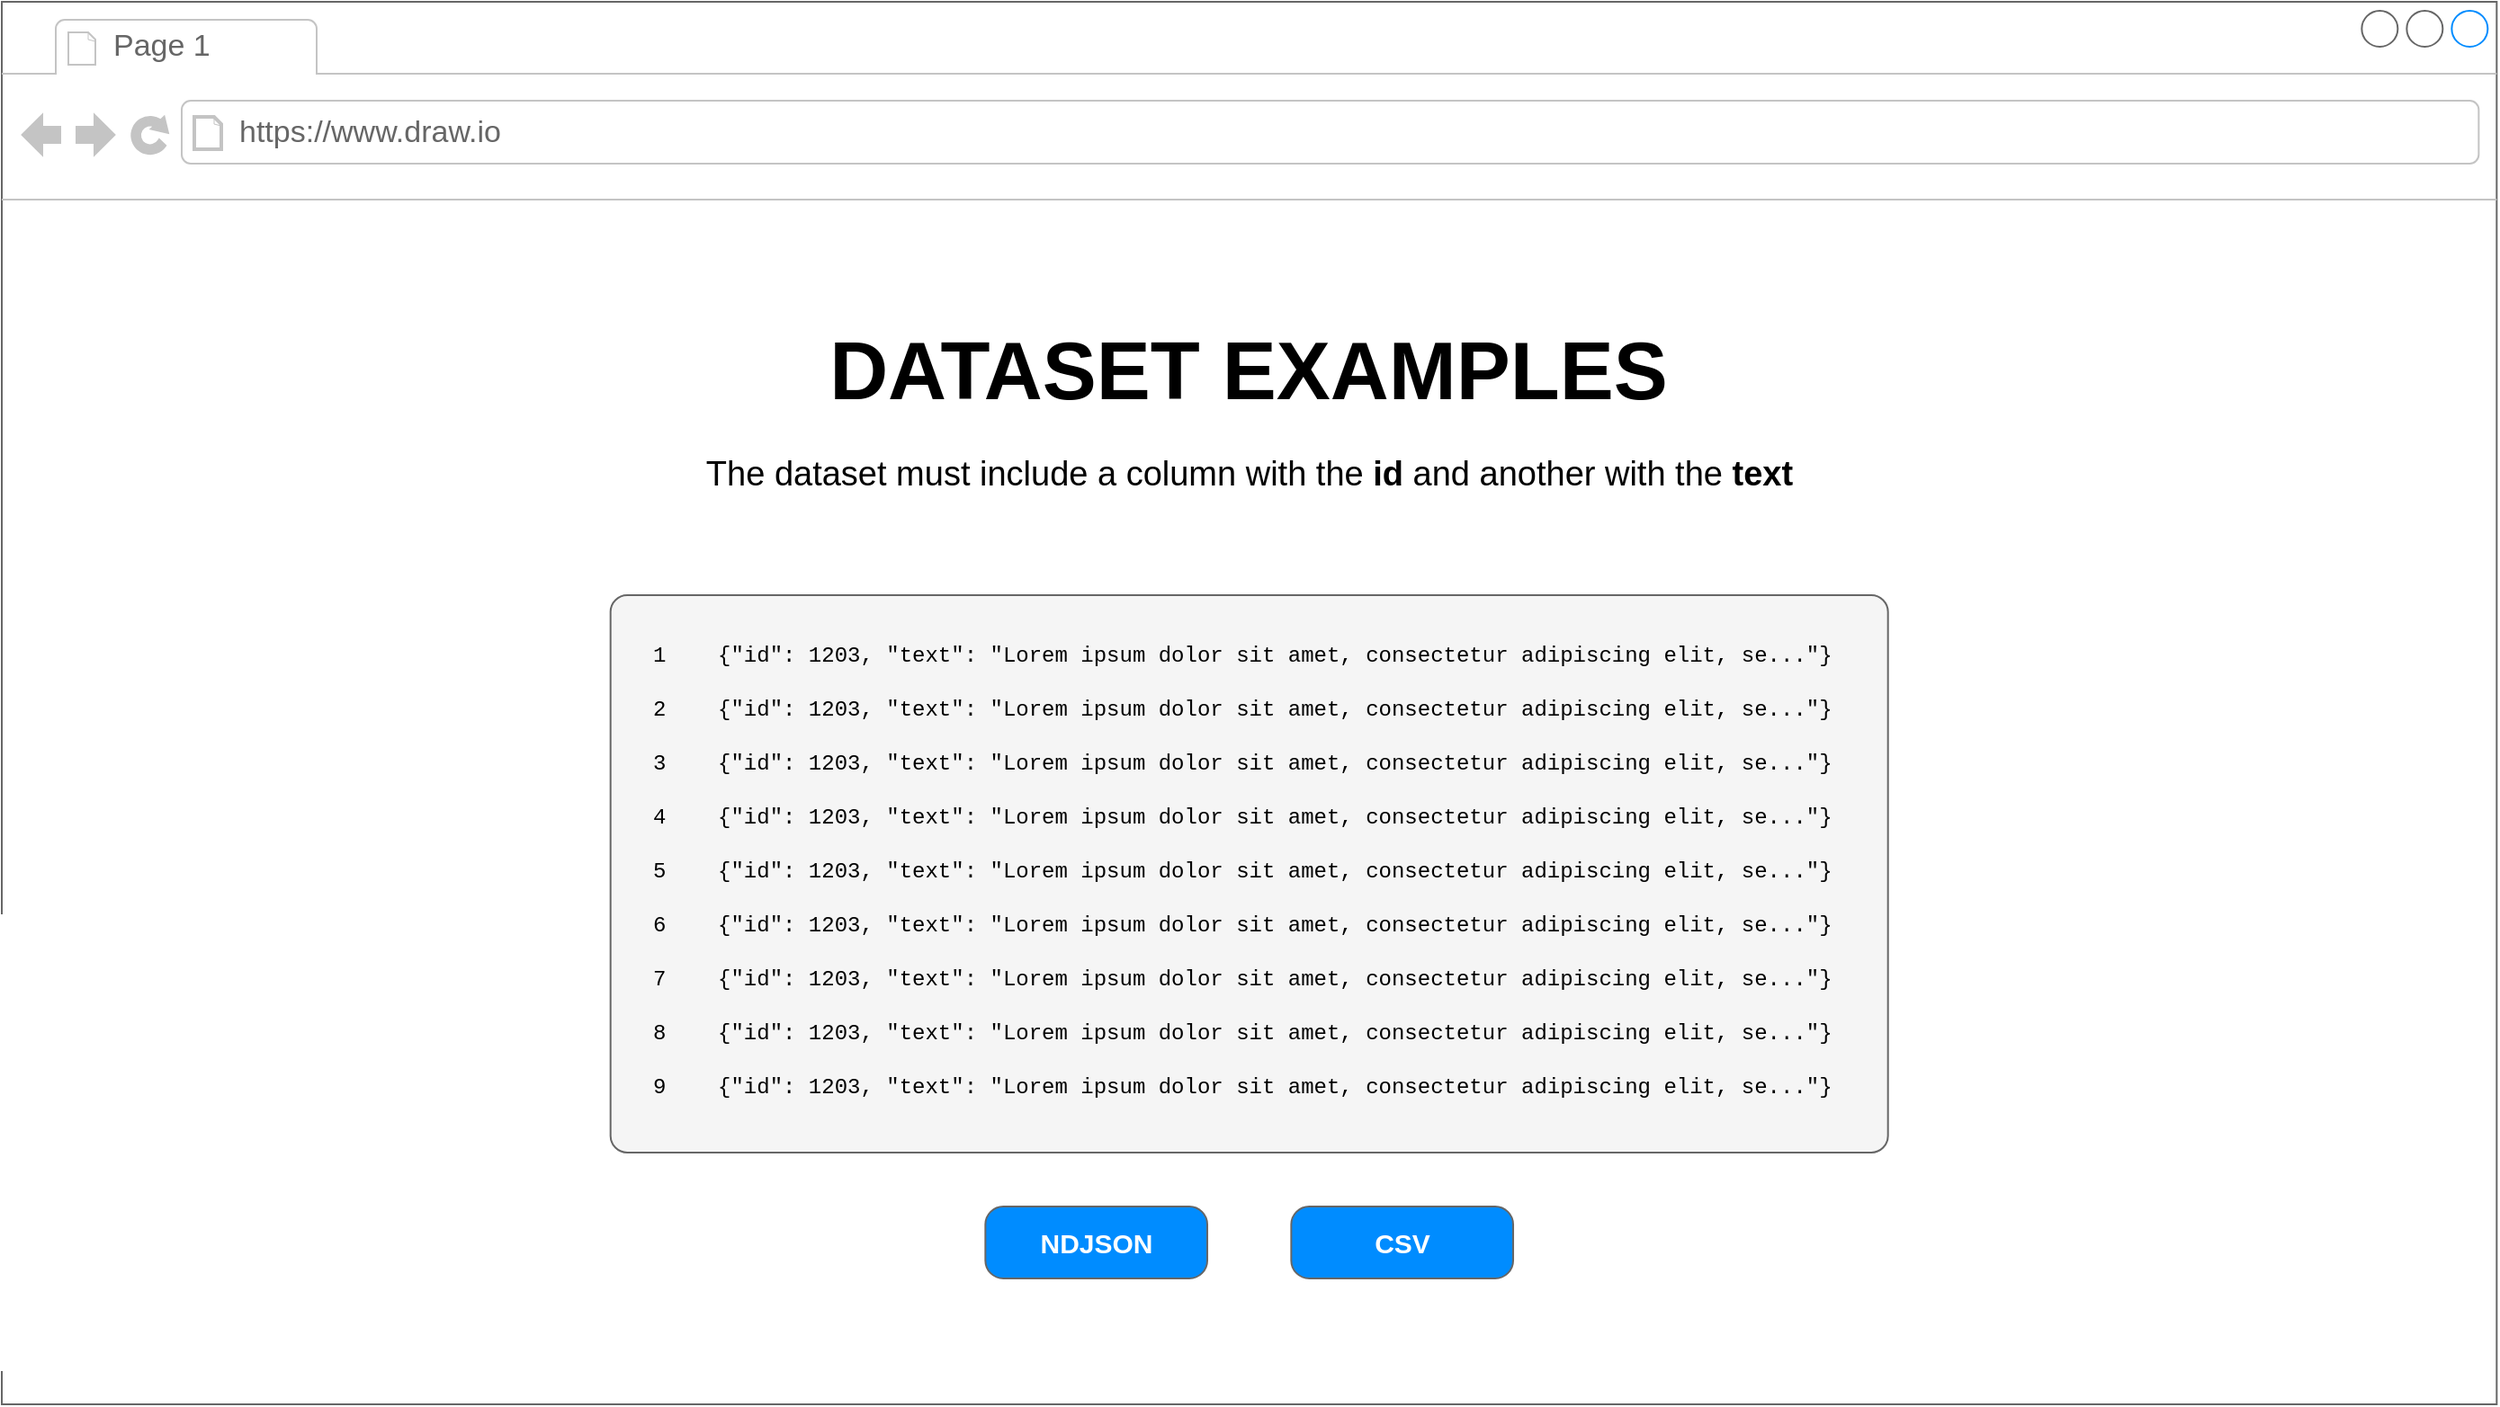 <mxfile version="21.6.5" type="device">
  <diagram name="Page-1" id="rODB4jgNcYu1eCA8YxtC">
    <mxGraphModel dx="1631" dy="872" grid="1" gridSize="10" guides="1" tooltips="1" connect="1" arrows="1" fold="1" page="1" pageScale="1" pageWidth="1600" pageHeight="900" math="0" shadow="0">
      <root>
        <mxCell id="0" />
        <mxCell id="1" parent="0" />
        <mxCell id="exvtsouXaHTVrLyTlHYx-1" value="" style="strokeWidth=1;shadow=0;dashed=0;align=center;shape=mxgraph.mockup.containers.browserWindow;rSize=0;strokeColor=#666666;strokeColor2=#008cff;strokeColor3=#c4c4c4;mainText=,;recursiveResize=0;fontSize=24;html=1;aspect=fixed;" vertex="1" parent="1">
          <mxGeometry y="120" width="1386.67" height="780" as="geometry" />
        </mxCell>
        <mxCell id="exvtsouXaHTVrLyTlHYx-2" value="Page 1" style="strokeWidth=1;shadow=0;dashed=0;align=center;html=1;shape=mxgraph.mockup.containers.anchor;fontSize=17;fontColor=#666666;align=left;whiteSpace=wrap;" vertex="1" parent="exvtsouXaHTVrLyTlHYx-1">
          <mxGeometry x="60" y="12" width="110" height="26" as="geometry" />
        </mxCell>
        <mxCell id="exvtsouXaHTVrLyTlHYx-3" value="https://www.draw.io" style="strokeWidth=1;shadow=0;dashed=0;align=center;html=1;shape=mxgraph.mockup.containers.anchor;rSize=0;fontSize=17;fontColor=#666666;align=left;" vertex="1" parent="exvtsouXaHTVrLyTlHYx-1">
          <mxGeometry x="130" y="60" width="250" height="26" as="geometry" />
        </mxCell>
        <mxCell id="exvtsouXaHTVrLyTlHYx-4" value="DATASET EXAMPLES" style="text;html=1;strokeColor=none;fillColor=none;align=center;verticalAlign=middle;whiteSpace=wrap;rounded=0;fontSize=45;fontStyle=1;" vertex="1" parent="exvtsouXaHTVrLyTlHYx-1">
          <mxGeometry x="448.34" y="170" width="490" height="70" as="geometry" />
        </mxCell>
        <mxCell id="exvtsouXaHTVrLyTlHYx-5" value="The dataset must include a column with the &lt;b&gt;id&lt;/b&gt; and another with the &lt;b&gt;text&lt;/b&gt;" style="text;spacingTop=-5;whiteSpace=wrap;html=1;align=center;fontSize=19;fontFamily=Helvetica;fillColor=none;strokeColor=none;" vertex="1" parent="exvtsouXaHTVrLyTlHYx-1">
          <mxGeometry x="296.88" y="250" width="792.92" height="30" as="geometry" />
        </mxCell>
        <mxCell id="exvtsouXaHTVrLyTlHYx-9" value="" style="rounded=1;whiteSpace=wrap;html=1;fillColor=#f5f5f5;fontColor=#333333;strokeColor=#666666;fontSize=19;arcSize=3;verticalAlign=top;" vertex="1" parent="exvtsouXaHTVrLyTlHYx-1">
          <mxGeometry x="338.34" y="330" width="710" height="310" as="geometry" />
        </mxCell>
        <mxCell id="exvtsouXaHTVrLyTlHYx-41" value="NDJSON" style="strokeWidth=1;shadow=0;dashed=0;align=center;html=1;shape=mxgraph.mockup.buttons.button;strokeColor=#666666;fontColor=#ffffff;mainText=;buttonStyle=round;fontSize=15;fontStyle=1;fillColor=#008cff;whiteSpace=wrap;" vertex="1" parent="exvtsouXaHTVrLyTlHYx-1">
          <mxGeometry x="546.67" y="670" width="123.34" height="40" as="geometry" />
        </mxCell>
        <mxCell id="exvtsouXaHTVrLyTlHYx-42" value="CSV" style="strokeWidth=1;shadow=0;dashed=0;align=center;html=1;shape=mxgraph.mockup.buttons.button;strokeColor=#666666;fontColor=#ffffff;mainText=;buttonStyle=round;fontSize=15;fontStyle=1;fillColor=#008cff;whiteSpace=wrap;" vertex="1" parent="exvtsouXaHTVrLyTlHYx-1">
          <mxGeometry x="716.67" y="670" width="123.34" height="40" as="geometry" />
        </mxCell>
        <mxCell id="exvtsouXaHTVrLyTlHYx-44" value="&lt;div&gt;1&lt;span style=&quot;&quot;&gt;&lt;span style=&quot;white-space: pre;&quot;&gt;&amp;nbsp;&amp;nbsp;&amp;nbsp;&amp;nbsp;&lt;/span&gt;&lt;/span&gt;{&quot;id&quot;: 1203, &quot;text&quot;: &quot;Lorem ipsum dolor sit amet, consectetur adipiscing elit, se...&quot;}&lt;/div&gt;" style="text;html=1;strokeColor=none;fillColor=none;align=left;verticalAlign=top;whiteSpace=wrap;rounded=0;fontFamily=Courier New;" vertex="1" parent="exvtsouXaHTVrLyTlHYx-1">
          <mxGeometry x="360" y="350" width="680" height="30" as="geometry" />
        </mxCell>
        <mxCell id="exvtsouXaHTVrLyTlHYx-45" value="&lt;div&gt;2&lt;span style=&quot;&quot;&gt;&lt;span style=&quot;white-space: pre;&quot;&gt;&amp;nbsp;&amp;nbsp;&amp;nbsp;&amp;nbsp;&lt;/span&gt;&lt;/span&gt;{&quot;id&quot;: 1203, &quot;text&quot;: &quot;Lorem ipsum dolor sit amet, consectetur adipiscing elit, se...&quot;}&lt;/div&gt;" style="text;html=1;strokeColor=none;fillColor=none;align=left;verticalAlign=top;whiteSpace=wrap;rounded=0;fontFamily=Courier New;" vertex="1" parent="exvtsouXaHTVrLyTlHYx-1">
          <mxGeometry x="360" y="380" width="680" height="30" as="geometry" />
        </mxCell>
        <mxCell id="exvtsouXaHTVrLyTlHYx-46" value="&lt;div&gt;3&lt;span style=&quot;&quot;&gt;&lt;span style=&quot;white-space: pre;&quot;&gt;&amp;nbsp;&amp;nbsp;&amp;nbsp;&amp;nbsp;&lt;/span&gt;&lt;/span&gt;{&quot;id&quot;: 1203, &quot;text&quot;: &quot;Lorem ipsum dolor sit amet, consectetur adipiscing elit, se...&quot;}&lt;/div&gt;" style="text;html=1;strokeColor=none;fillColor=none;align=left;verticalAlign=top;whiteSpace=wrap;rounded=0;fontFamily=Courier New;" vertex="1" parent="exvtsouXaHTVrLyTlHYx-1">
          <mxGeometry x="360" y="410" width="680" height="30" as="geometry" />
        </mxCell>
        <mxCell id="exvtsouXaHTVrLyTlHYx-47" value="&lt;div&gt;4&lt;span style=&quot;&quot;&gt;&lt;span style=&quot;white-space: pre;&quot;&gt;&amp;nbsp;&amp;nbsp;&amp;nbsp;&amp;nbsp;&lt;/span&gt;&lt;/span&gt;{&quot;id&quot;: 1203, &quot;text&quot;: &quot;Lorem ipsum dolor sit amet, consectetur adipiscing elit, se...&quot;}&lt;/div&gt;" style="text;html=1;strokeColor=none;fillColor=none;align=left;verticalAlign=top;whiteSpace=wrap;rounded=0;fontFamily=Courier New;" vertex="1" parent="exvtsouXaHTVrLyTlHYx-1">
          <mxGeometry x="360" y="440" width="680" height="30" as="geometry" />
        </mxCell>
        <mxCell id="exvtsouXaHTVrLyTlHYx-48" value="&lt;div&gt;5&lt;span style=&quot;&quot;&gt;&lt;span style=&quot;white-space: pre;&quot;&gt;&amp;nbsp;&amp;nbsp;&amp;nbsp;&amp;nbsp;&lt;/span&gt;&lt;/span&gt;{&quot;id&quot;: 1203, &quot;text&quot;: &quot;Lorem ipsum dolor sit amet, consectetur adipiscing elit, se...&quot;}&lt;/div&gt;" style="text;html=1;strokeColor=none;fillColor=none;align=left;verticalAlign=top;whiteSpace=wrap;rounded=0;fontFamily=Courier New;" vertex="1" parent="exvtsouXaHTVrLyTlHYx-1">
          <mxGeometry x="360" y="470" width="680" height="30" as="geometry" />
        </mxCell>
        <mxCell id="exvtsouXaHTVrLyTlHYx-49" value="&lt;div&gt;6&lt;span style=&quot;&quot;&gt;&lt;span style=&quot;white-space: pre;&quot;&gt;&amp;nbsp;&amp;nbsp;&amp;nbsp;&amp;nbsp;&lt;/span&gt;&lt;/span&gt;{&quot;id&quot;: 1203, &quot;text&quot;: &quot;Lorem ipsum dolor sit amet, consectetur adipiscing elit, se...&quot;}&lt;/div&gt;" style="text;html=1;strokeColor=none;fillColor=none;align=left;verticalAlign=top;whiteSpace=wrap;rounded=0;fontFamily=Courier New;" vertex="1" parent="exvtsouXaHTVrLyTlHYx-1">
          <mxGeometry x="360" y="500" width="680" height="30" as="geometry" />
        </mxCell>
        <mxCell id="exvtsouXaHTVrLyTlHYx-50" value="&lt;div&gt;7&lt;span style=&quot;&quot;&gt;&lt;span style=&quot;white-space: pre;&quot;&gt;&amp;nbsp;&amp;nbsp;&amp;nbsp;&amp;nbsp;&lt;/span&gt;&lt;/span&gt;{&quot;id&quot;: 1203, &quot;text&quot;: &quot;Lorem ipsum dolor sit amet, consectetur adipiscing elit, se...&quot;}&lt;/div&gt;" style="text;html=1;strokeColor=none;fillColor=none;align=left;verticalAlign=top;whiteSpace=wrap;rounded=0;fontFamily=Courier New;" vertex="1" parent="exvtsouXaHTVrLyTlHYx-1">
          <mxGeometry x="360" y="530" width="680" height="30" as="geometry" />
        </mxCell>
        <mxCell id="exvtsouXaHTVrLyTlHYx-51" value="&lt;div&gt;8&lt;span style=&quot;&quot;&gt;&lt;span style=&quot;white-space: pre;&quot;&gt;&amp;nbsp;&amp;nbsp;&amp;nbsp;&amp;nbsp;&lt;/span&gt;&lt;/span&gt;{&quot;id&quot;: 1203, &quot;text&quot;: &quot;Lorem ipsum dolor sit amet, consectetur adipiscing elit, se...&quot;}&lt;/div&gt;" style="text;html=1;strokeColor=none;fillColor=none;align=left;verticalAlign=top;whiteSpace=wrap;rounded=0;fontFamily=Courier New;" vertex="1" parent="exvtsouXaHTVrLyTlHYx-1">
          <mxGeometry x="360" y="560" width="680" height="30" as="geometry" />
        </mxCell>
        <mxCell id="exvtsouXaHTVrLyTlHYx-52" value="&lt;div&gt;9&lt;span style=&quot;&quot;&gt;&lt;span style=&quot;white-space: pre;&quot;&gt;&amp;nbsp;&amp;nbsp;&amp;nbsp;&amp;nbsp;&lt;/span&gt;&lt;/span&gt;{&quot;id&quot;: 1203, &quot;text&quot;: &quot;Lorem ipsum dolor sit amet, consectetur adipiscing elit, se...&quot;}&lt;/div&gt;" style="text;html=1;strokeColor=none;fillColor=none;align=left;verticalAlign=top;whiteSpace=wrap;rounded=0;fontFamily=Courier New;" vertex="1" parent="exvtsouXaHTVrLyTlHYx-1">
          <mxGeometry x="360" y="590" width="680" height="30" as="geometry" />
        </mxCell>
      </root>
    </mxGraphModel>
  </diagram>
</mxfile>
